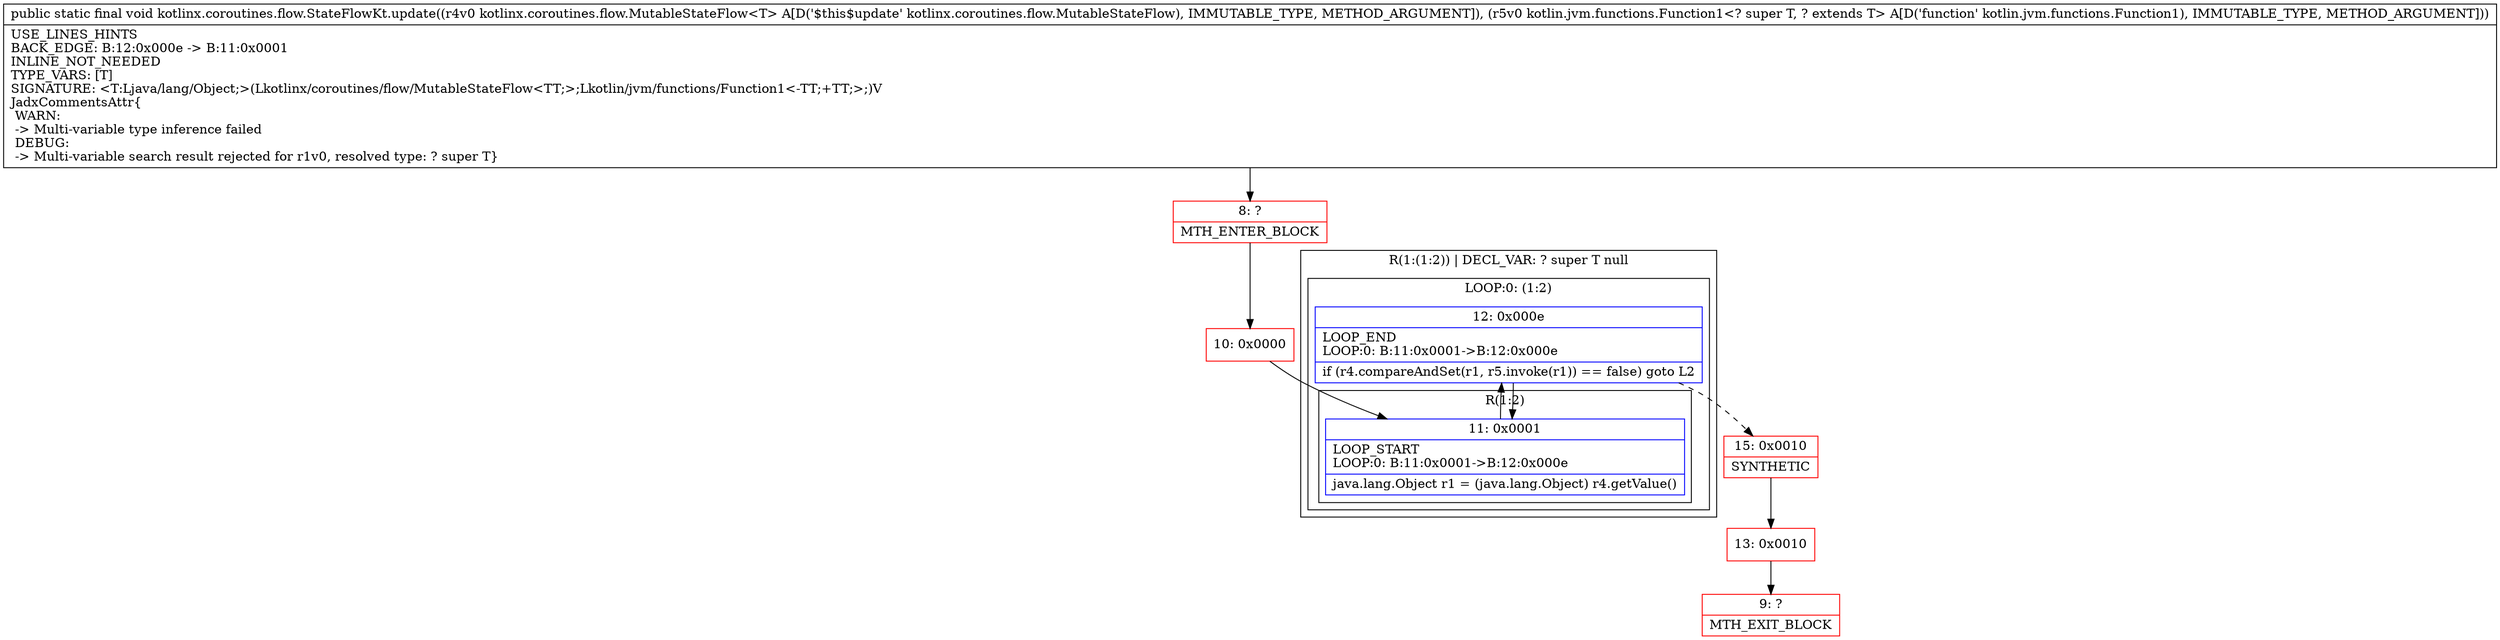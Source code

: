 digraph "CFG forkotlinx.coroutines.flow.StateFlowKt.update(Lkotlinx\/coroutines\/flow\/MutableStateFlow;Lkotlin\/jvm\/functions\/Function1;)V" {
subgraph cluster_Region_1696604142 {
label = "R(1:(1:2)) | DECL_VAR: ? super T null\l";
node [shape=record,color=blue];
subgraph cluster_LoopRegion_643271192 {
label = "LOOP:0: (1:2)";
node [shape=record,color=blue];
Node_12 [shape=record,label="{12\:\ 0x000e|LOOP_END\lLOOP:0: B:11:0x0001\-\>B:12:0x000e\l|if (r4.compareAndSet(r1, r5.invoke(r1)) == false) goto L2\l}"];
subgraph cluster_Region_494051698 {
label = "R(1:2)";
node [shape=record,color=blue];
Node_11 [shape=record,label="{11\:\ 0x0001|LOOP_START\lLOOP:0: B:11:0x0001\-\>B:12:0x000e\l|java.lang.Object r1 = (java.lang.Object) r4.getValue()\l}"];
}
}
}
Node_8 [shape=record,color=red,label="{8\:\ ?|MTH_ENTER_BLOCK\l}"];
Node_10 [shape=record,color=red,label="{10\:\ 0x0000}"];
Node_15 [shape=record,color=red,label="{15\:\ 0x0010|SYNTHETIC\l}"];
Node_13 [shape=record,color=red,label="{13\:\ 0x0010}"];
Node_9 [shape=record,color=red,label="{9\:\ ?|MTH_EXIT_BLOCK\l}"];
MethodNode[shape=record,label="{public static final void kotlinx.coroutines.flow.StateFlowKt.update((r4v0 kotlinx.coroutines.flow.MutableStateFlow\<T\> A[D('$this$update' kotlinx.coroutines.flow.MutableStateFlow), IMMUTABLE_TYPE, METHOD_ARGUMENT]), (r5v0 kotlin.jvm.functions.Function1\<? super T, ? extends T\> A[D('function' kotlin.jvm.functions.Function1), IMMUTABLE_TYPE, METHOD_ARGUMENT]))  | USE_LINES_HINTS\lBACK_EDGE: B:12:0x000e \-\> B:11:0x0001\lINLINE_NOT_NEEDED\lTYPE_VARS: [T]\lSIGNATURE: \<T:Ljava\/lang\/Object;\>(Lkotlinx\/coroutines\/flow\/MutableStateFlow\<TT;\>;Lkotlin\/jvm\/functions\/Function1\<\-TT;+TT;\>;)V\lJadxCommentsAttr\{\l WARN: \l \-\> Multi\-variable type inference failed\l DEBUG: \l \-\> Multi\-variable search result rejected for r1v0, resolved type: ? super T\}\l}"];
MethodNode -> Node_8;Node_12 -> Node_11;
Node_12 -> Node_15[style=dashed];
Node_11 -> Node_12;
Node_8 -> Node_10;
Node_10 -> Node_11;
Node_15 -> Node_13;
Node_13 -> Node_9;
}

